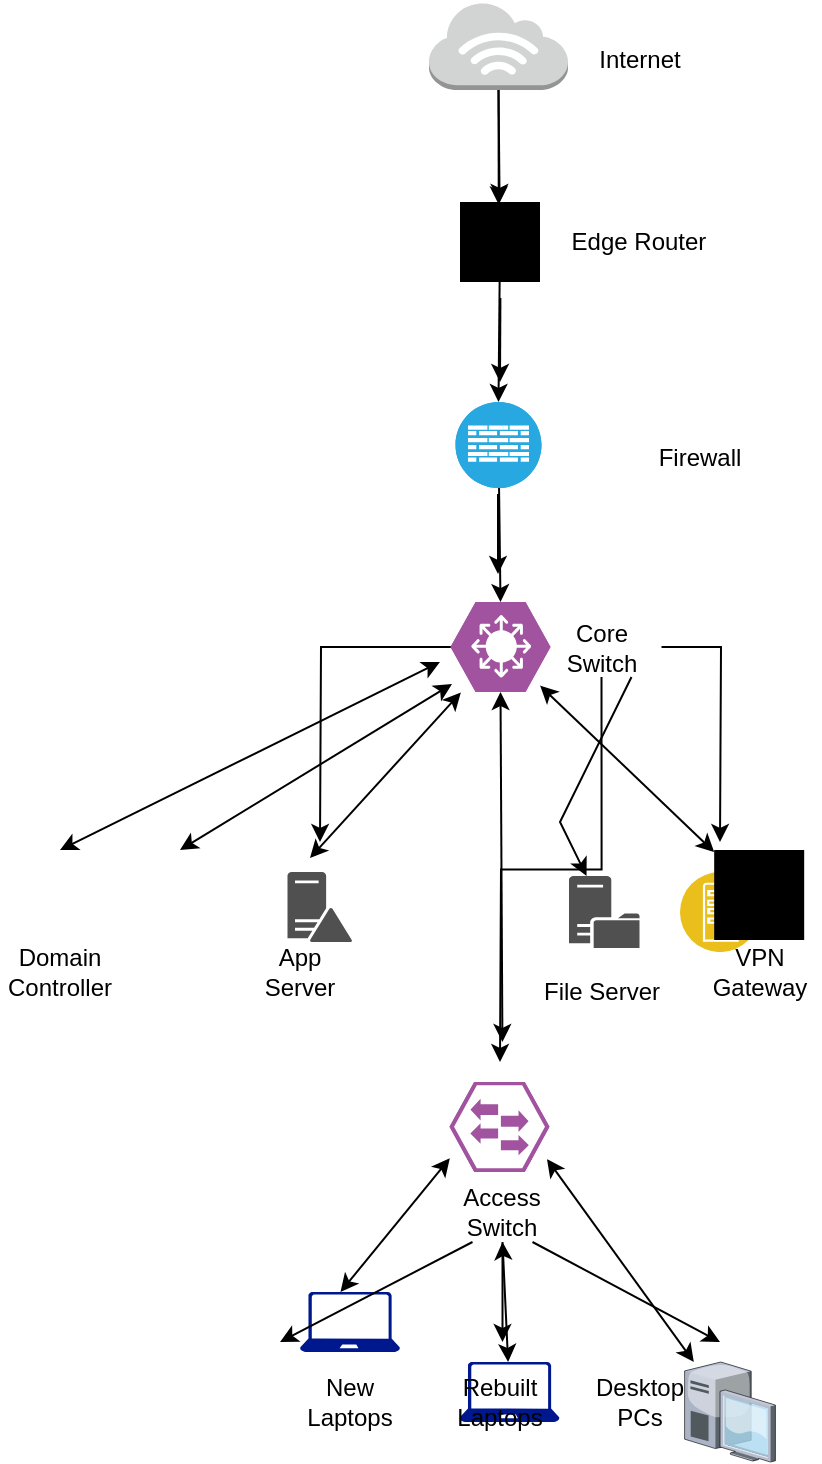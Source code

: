 <mxfile version="28.1.2">
  <diagram name="Page-1" id="G9Pzoce9l43paSHm1ECl">
    <mxGraphModel dx="1606" dy="897" grid="1" gridSize="10" guides="1" tooltips="1" connect="1" arrows="1" fold="1" page="1" pageScale="1" pageWidth="850" pageHeight="1100" math="0" shadow="0">
      <root>
        <mxCell id="0" />
        <mxCell id="1" parent="0" />
        <mxCell id="gi8R7RoCm2wsxa_REoJz-2" value="Internet" style="text;strokeColor=none;align=center;fillColor=none;html=1;verticalAlign=middle;whiteSpace=wrap;rounded=0;" parent="1" vertex="1">
          <mxGeometry x="379.59" y="54" width="60" height="30" as="geometry" />
        </mxCell>
        <mxCell id="gi8R7RoCm2wsxa_REoJz-3" value="" style="outlineConnect=0;dashed=0;verticalLabelPosition=bottom;verticalAlign=top;align=center;html=1;shape=mxgraph.aws3.internet_3;fillColor=#D2D3D3;gradientColor=none;" parent="1" vertex="1">
          <mxGeometry x="304.5" y="40" width="69.5" height="44" as="geometry" />
        </mxCell>
        <mxCell id="gi8R7RoCm2wsxa_REoJz-9" value="" style="sketch=0;verticalLabelPosition=bottom;sketch=0;aspect=fixed;html=1;verticalAlign=top;strokeColor=none;fillColor=#000000;align=center;outlineConnect=0;pointerEvents=1;shape=mxgraph.citrix2.router;" parent="1" vertex="1">
          <mxGeometry x="320" y="140" width="40" height="40" as="geometry" />
        </mxCell>
        <mxCell id="gi8R7RoCm2wsxa_REoJz-10" value="Edge Router" style="text;strokeColor=none;align=center;fillColor=none;html=1;verticalAlign=middle;whiteSpace=wrap;rounded=0;" parent="1" vertex="1">
          <mxGeometry x="360" y="145" width="98.75" height="30" as="geometry" />
        </mxCell>
        <mxCell id="gi8R7RoCm2wsxa_REoJz-11" value="" style="fillColor=#28A8E0;verticalLabelPosition=bottom;sketch=0;html=1;strokeColor=#ffffff;verticalAlign=top;align=center;points=[[0.145,0.145,0],[0.5,0,0],[0.855,0.145,0],[1,0.5,0],[0.855,0.855,0],[0.5,1,0],[0.145,0.855,0],[0,0.5,0]];pointerEvents=1;shape=mxgraph.cisco_safe.compositeIcon;bgIcon=ellipse;resIcon=mxgraph.cisco_safe.capability.firewall;" parent="1" vertex="1">
          <mxGeometry x="317.75" y="240" width="43" height="43" as="geometry" />
        </mxCell>
        <mxCell id="gi8R7RoCm2wsxa_REoJz-12" value="Firewall" style="text;strokeColor=none;align=center;fillColor=none;html=1;verticalAlign=middle;whiteSpace=wrap;rounded=0;" parent="1" vertex="1">
          <mxGeometry x="410" y="253" width="60" height="30" as="geometry" />
        </mxCell>
        <mxCell id="FxefYaPtXIHqSpBv_Unu-7" style="edgeStyle=orthogonalEdgeStyle;rounded=0;orthogonalLoop=1;jettySize=auto;html=1;" edge="1" parent="1" source="gi8R7RoCm2wsxa_REoJz-14">
          <mxGeometry relative="1" as="geometry">
            <mxPoint x="250" y="460" as="targetPoint" />
          </mxGeometry>
        </mxCell>
        <mxCell id="FxefYaPtXIHqSpBv_Unu-8" style="edgeStyle=orthogonalEdgeStyle;rounded=0;orthogonalLoop=1;jettySize=auto;html=1;exitX=0.5;exitY=1;exitDx=0;exitDy=0;" edge="1" parent="1" source="gi8R7RoCm2wsxa_REoJz-14">
          <mxGeometry relative="1" as="geometry">
            <mxPoint x="340" y="570" as="targetPoint" />
          </mxGeometry>
        </mxCell>
        <mxCell id="FxefYaPtXIHqSpBv_Unu-9" style="edgeStyle=orthogonalEdgeStyle;rounded=0;orthogonalLoop=1;jettySize=auto;html=1;" edge="1" parent="1" source="gi8R7RoCm2wsxa_REoJz-14">
          <mxGeometry relative="1" as="geometry">
            <mxPoint x="450.0" y="460" as="targetPoint" />
          </mxGeometry>
        </mxCell>
        <mxCell id="FxefYaPtXIHqSpBv_Unu-11" style="edgeStyle=none;rounded=0;orthogonalLoop=1;jettySize=auto;html=1;exitX=0.75;exitY=1;exitDx=0;exitDy=0;" edge="1" parent="1" source="gi8R7RoCm2wsxa_REoJz-14" target="gi8R7RoCm2wsxa_REoJz-19">
          <mxGeometry relative="1" as="geometry">
            <mxPoint x="410.0" y="560" as="targetPoint" />
            <Array as="points">
              <mxPoint x="370" y="450" />
            </Array>
          </mxGeometry>
        </mxCell>
        <mxCell id="gi8R7RoCm2wsxa_REoJz-14" value="Core Switch" style="text;strokeColor=none;align=center;fillColor=none;html=1;verticalAlign=middle;whiteSpace=wrap;rounded=0;" parent="1" vertex="1">
          <mxGeometry x="360.75" y="347.5" width="60" height="30" as="geometry" />
        </mxCell>
        <mxCell id="gi8R7RoCm2wsxa_REoJz-15" value="" style="verticalLabelPosition=bottom;sketch=0;html=1;fillColor=#A153A0;strokeColor=#ffffff;verticalAlign=top;align=center;points=[[0,0.5,0],[0.125,0.25,0],[0.25,0,0],[0.5,0,0],[0.75,0,0],[0.875,0.25,0],[1,0.5,0],[0.875,0.75,0],[0.75,1,0],[0.5,1,0],[0.125,0.75,0]];pointerEvents=1;shape=mxgraph.cisco_safe.compositeIcon;bgIcon=mxgraph.cisco_safe.design.blank_device;resIcon=mxgraph.cisco_safe.design.l3_switch;" parent="1" vertex="1">
          <mxGeometry x="315.25" y="340" width="50" height="45" as="geometry" />
        </mxCell>
        <mxCell id="gi8R7RoCm2wsxa_REoJz-18" value="Domain Controller" style="text;strokeColor=none;align=center;fillColor=none;html=1;verticalAlign=middle;whiteSpace=wrap;rounded=0;" parent="1" vertex="1">
          <mxGeometry x="90" y="510" width="60" height="30" as="geometry" />
        </mxCell>
        <mxCell id="gi8R7RoCm2wsxa_REoJz-19" value="" style="sketch=0;pointerEvents=1;shadow=0;dashed=0;html=1;strokeColor=none;fillColor=#505050;labelPosition=center;verticalLabelPosition=bottom;verticalAlign=top;outlineConnect=0;align=center;shape=mxgraph.office.servers.file_server;" parent="1" vertex="1">
          <mxGeometry x="374.5" y="477" width="35.25" height="36" as="geometry" />
        </mxCell>
        <mxCell id="gi8R7RoCm2wsxa_REoJz-20" value="File Server" style="text;strokeColor=none;align=center;fillColor=none;html=1;verticalAlign=middle;whiteSpace=wrap;rounded=0;" parent="1" vertex="1">
          <mxGeometry x="361.25" y="520" width="60" height="30" as="geometry" />
        </mxCell>
        <mxCell id="gi8R7RoCm2wsxa_REoJz-23" value="" style="sketch=0;pointerEvents=1;shadow=0;dashed=0;html=1;strokeColor=none;fillColor=#505050;labelPosition=center;verticalLabelPosition=bottom;verticalAlign=top;outlineConnect=0;align=center;shape=mxgraph.office.servers.domain_controller;" parent="1" vertex="1">
          <mxGeometry x="233.75" y="475" width="32.5" height="35" as="geometry" />
        </mxCell>
        <mxCell id="gi8R7RoCm2wsxa_REoJz-25" value="" style="image;aspect=fixed;perimeter=ellipsePerimeter;html=1;align=center;shadow=0;dashed=0;fontColor=#4277BB;labelBackgroundColor=default;fontSize=12;spacingTop=3;image=img/lib/ibm/applications/app_server.svg;" parent="1" vertex="1">
          <mxGeometry x="430" y="475" width="40" height="40" as="geometry" />
        </mxCell>
        <mxCell id="FxefYaPtXIHqSpBv_Unu-31" value="App Server" style="text;strokeColor=none;align=center;fillColor=none;html=1;verticalAlign=middle;whiteSpace=wrap;rounded=0;" vertex="1" parent="1">
          <mxGeometry x="210" y="510" width="60" height="30" as="geometry" />
        </mxCell>
        <mxCell id="FxefYaPtXIHqSpBv_Unu-35" style="edgeStyle=none;rounded=0;orthogonalLoop=1;jettySize=auto;html=1;entryX=0.484;entryY=0.032;entryDx=0;entryDy=0;entryPerimeter=0;elbow=vertical;" edge="1" parent="1" source="gi8R7RoCm2wsxa_REoJz-3" target="gi8R7RoCm2wsxa_REoJz-9">
          <mxGeometry relative="1" as="geometry" />
        </mxCell>
        <mxCell id="FxefYaPtXIHqSpBv_Unu-36" style="edgeStyle=none;rounded=0;orthogonalLoop=1;jettySize=auto;html=1;entryX=0.5;entryY=0;entryDx=0;entryDy=0;entryPerimeter=0;elbow=vertical;" edge="1" parent="1" source="gi8R7RoCm2wsxa_REoJz-9" target="gi8R7RoCm2wsxa_REoJz-11">
          <mxGeometry relative="1" as="geometry" />
        </mxCell>
        <mxCell id="FxefYaPtXIHqSpBv_Unu-37" style="edgeStyle=none;rounded=0;orthogonalLoop=1;jettySize=auto;html=1;entryX=0.5;entryY=0;entryDx=0;entryDy=0;entryPerimeter=0;elbow=vertical;" edge="1" parent="1" source="gi8R7RoCm2wsxa_REoJz-11" target="gi8R7RoCm2wsxa_REoJz-15">
          <mxGeometry relative="1" as="geometry" />
        </mxCell>
        <mxCell id="FxefYaPtXIHqSpBv_Unu-51" value="" style="endArrow=classic;startArrow=classic;html=1;rounded=0;elbow=vertical;entryX=0.5;entryY=1;entryDx=0;entryDy=0;entryPerimeter=0;" edge="1" parent="1" target="gi8R7RoCm2wsxa_REoJz-15">
          <mxGeometry width="50" height="50" relative="1" as="geometry">
            <mxPoint x="341.21" y="560" as="sourcePoint" />
            <mxPoint x="391.21" y="510" as="targetPoint" />
          </mxGeometry>
        </mxCell>
        <mxCell id="FxefYaPtXIHqSpBv_Unu-52" value="" style="endArrow=classic;startArrow=classic;html=1;rounded=0;elbow=vertical;entryX=0.003;entryY=0.848;entryDx=0;entryDy=0;entryPerimeter=0;" edge="1" parent="1" target="gi8R7RoCm2wsxa_REoJz-27">
          <mxGeometry width="50" height="50" relative="1" as="geometry">
            <mxPoint x="260.25" y="685" as="sourcePoint" />
            <mxPoint x="310.25" y="635" as="targetPoint" />
          </mxGeometry>
        </mxCell>
        <mxCell id="FxefYaPtXIHqSpBv_Unu-54" value="" style="endArrow=classic;startArrow=classic;html=1;rounded=0;elbow=vertical;exitX=0.975;exitY=0.857;exitDx=0;exitDy=0;exitPerimeter=0;" edge="1" parent="1" source="gi8R7RoCm2wsxa_REoJz-27" target="gi8R7RoCm2wsxa_REoJz-35">
          <mxGeometry width="50" height="50" relative="1" as="geometry">
            <mxPoint x="350" y="580" as="sourcePoint" />
            <mxPoint x="400" y="530" as="targetPoint" />
          </mxGeometry>
        </mxCell>
        <mxCell id="FxefYaPtXIHqSpBv_Unu-55" value="" style="endArrow=classic;startArrow=classic;html=1;rounded=0;elbow=vertical;entryX=0.5;entryY=1;entryDx=0;entryDy=0;strokeColor=light-dark(#000000,#FF0000);" edge="1" parent="1" source="gi8R7RoCm2wsxa_REoJz-32" target="gi8R7RoCm2wsxa_REoJz-29">
          <mxGeometry width="50" height="50" relative="1" as="geometry">
            <mxPoint x="295" y="690" as="sourcePoint" />
            <mxPoint x="345" y="640" as="targetPoint" />
          </mxGeometry>
        </mxCell>
        <mxCell id="FxefYaPtXIHqSpBv_Unu-57" value="" style="endArrow=classic;startArrow=classic;html=1;rounded=0;elbow=vertical;exitX=0.896;exitY=0.929;exitDx=0;exitDy=0;exitPerimeter=0;" edge="1" parent="1" source="gi8R7RoCm2wsxa_REoJz-15" target="gi8R7RoCm2wsxa_REoJz-38">
          <mxGeometry width="50" height="50" relative="1" as="geometry">
            <mxPoint x="370" y="460" as="sourcePoint" />
            <mxPoint x="420" y="410" as="targetPoint" />
          </mxGeometry>
        </mxCell>
        <mxCell id="FxefYaPtXIHqSpBv_Unu-58" value="" style="endArrow=classic;startArrow=classic;html=1;rounded=0;elbow=vertical;entryX=0.104;entryY=1.005;entryDx=0;entryDy=0;entryPerimeter=0;" edge="1" parent="1" target="gi8R7RoCm2wsxa_REoJz-15">
          <mxGeometry width="50" height="50" relative="1" as="geometry">
            <mxPoint x="245" y="468" as="sourcePoint" />
            <mxPoint x="295" y="418" as="targetPoint" />
          </mxGeometry>
        </mxCell>
        <mxCell id="FxefYaPtXIHqSpBv_Unu-61" value="" style="endArrow=classic;startArrow=classic;html=1;rounded=0;elbow=vertical;" edge="1" parent="1">
          <mxGeometry width="50" height="50" relative="1" as="geometry">
            <mxPoint x="180" y="464" as="sourcePoint" />
            <mxPoint x="316" y="381" as="targetPoint" />
          </mxGeometry>
        </mxCell>
        <mxCell id="FxefYaPtXIHqSpBv_Unu-62" value="" style="endArrow=classic;startArrow=classic;html=1;rounded=0;elbow=vertical;" edge="1" parent="1">
          <mxGeometry width="50" height="50" relative="1" as="geometry">
            <mxPoint x="120" y="464" as="sourcePoint" />
            <mxPoint x="310" y="370" as="targetPoint" />
          </mxGeometry>
        </mxCell>
        <mxCell id="gi8R7RoCm2wsxa_REoJz-29" value="Access Switch" style="text;strokeColor=none;align=center;fillColor=none;html=1;verticalAlign=middle;whiteSpace=wrap;rounded=0;" parent="1" vertex="1">
          <mxGeometry x="311.25" y="630" width="60" height="30" as="geometry" />
        </mxCell>
        <mxCell id="gi8R7RoCm2wsxa_REoJz-35" value="" style="verticalLabelPosition=bottom;sketch=0;aspect=fixed;html=1;verticalAlign=top;strokeColor=none;align=center;outlineConnect=0;shape=mxgraph.citrix.desktop;" parent="1" vertex="1">
          <mxGeometry x="432.29" y="720" width="45.41" height="50" as="geometry" />
        </mxCell>
        <mxCell id="gi8R7RoCm2wsxa_REoJz-30" value="" style="sketch=0;aspect=fixed;pointerEvents=1;shadow=0;dashed=0;html=1;strokeColor=none;labelPosition=center;verticalLabelPosition=bottom;verticalAlign=top;align=center;fillColor=#00188D;shape=mxgraph.azure.laptop" parent="1" vertex="1">
          <mxGeometry x="240" y="685" width="50" height="30" as="geometry" />
        </mxCell>
        <mxCell id="gi8R7RoCm2wsxa_REoJz-31" value="New Laptops" style="text;strokeColor=none;align=center;fillColor=none;html=1;verticalAlign=middle;whiteSpace=wrap;rounded=0;" parent="1" vertex="1">
          <mxGeometry x="235" y="725" width="60" height="30" as="geometry" />
        </mxCell>
        <mxCell id="gi8R7RoCm2wsxa_REoJz-32" value="" style="sketch=0;aspect=fixed;pointerEvents=1;shadow=0;dashed=0;html=1;strokeColor=none;labelPosition=center;verticalLabelPosition=bottom;verticalAlign=top;align=center;fillColor=#00188D;shape=mxgraph.azure.laptop" parent="1" vertex="1">
          <mxGeometry x="319.75" y="720" width="50" height="30" as="geometry" />
        </mxCell>
        <mxCell id="gi8R7RoCm2wsxa_REoJz-33" value="Rebuilt Laptops" style="text;strokeColor=light-dark(transparent,#FF0000);align=center;fillColor=none;html=1;verticalAlign=middle;whiteSpace=wrap;rounded=0;" parent="1" vertex="1">
          <mxGeometry x="310.25" y="725" width="60" height="30" as="geometry" />
        </mxCell>
        <mxCell id="gi8R7RoCm2wsxa_REoJz-36" value="Desktop PCs" style="text;strokeColor=none;align=center;fillColor=none;html=1;verticalAlign=middle;whiteSpace=wrap;rounded=0;" parent="1" vertex="1">
          <mxGeometry x="379.59" y="725" width="60" height="30" as="geometry" />
        </mxCell>
        <mxCell id="gi8R7RoCm2wsxa_REoJz-38" value="" style="sketch=0;verticalLabelPosition=bottom;sketch=0;aspect=fixed;html=1;verticalAlign=top;strokeColor=none;fillColor=#000000;align=center;outlineConnect=0;pointerEvents=1;shape=mxgraph.citrix2.router;" parent="1" vertex="1">
          <mxGeometry x="447.09" y="464" width="45" height="45" as="geometry" />
        </mxCell>
        <mxCell id="gi8R7RoCm2wsxa_REoJz-39" value="VPN Gateway" style="text;strokeColor=none;align=center;fillColor=none;html=1;verticalAlign=middle;whiteSpace=wrap;rounded=0;" parent="1" vertex="1">
          <mxGeometry x="439.59" y="510" width="60" height="30" as="geometry" />
        </mxCell>
        <mxCell id="FxefYaPtXIHqSpBv_Unu-15" style="edgeStyle=none;rounded=0;orthogonalLoop=1;jettySize=auto;html=1;strokeColor=light-dark(#000000,#FF3333);" edge="1" parent="1" source="gi8R7RoCm2wsxa_REoJz-29">
          <mxGeometry relative="1" as="geometry">
            <mxPoint x="341.25" y="710" as="targetPoint" />
          </mxGeometry>
        </mxCell>
        <mxCell id="FxefYaPtXIHqSpBv_Unu-16" style="edgeStyle=none;rounded=0;orthogonalLoop=1;jettySize=auto;html=1;exitX=0.75;exitY=1;exitDx=0;exitDy=0;" edge="1" parent="1" source="gi8R7RoCm2wsxa_REoJz-29">
          <mxGeometry relative="1" as="geometry">
            <mxPoint x="450" y="710" as="targetPoint" />
          </mxGeometry>
        </mxCell>
        <mxCell id="FxefYaPtXIHqSpBv_Unu-17" style="edgeStyle=none;rounded=0;orthogonalLoop=1;jettySize=auto;html=1;exitX=0.25;exitY=1;exitDx=0;exitDy=0;" edge="1" parent="1" source="gi8R7RoCm2wsxa_REoJz-29">
          <mxGeometry relative="1" as="geometry">
            <mxPoint x="230" y="710" as="targetPoint" />
          </mxGeometry>
        </mxCell>
        <mxCell id="FxefYaPtXIHqSpBv_Unu-1" value="" style="endArrow=classic;html=1;rounded=0;exitX=0.5;exitY=1;exitDx=0;exitDy=0;exitPerimeter=0;" edge="1" parent="1" source="gi8R7RoCm2wsxa_REoJz-3" target="gi8R7RoCm2wsxa_REoJz-9">
          <mxGeometry width="50" height="50" relative="1" as="geometry">
            <mxPoint x="400" y="320" as="sourcePoint" />
            <mxPoint x="550" y="300" as="targetPoint" />
          </mxGeometry>
        </mxCell>
        <mxCell id="FxefYaPtXIHqSpBv_Unu-3" value="" style="endArrow=classic;html=1;rounded=0;exitX=0.505;exitY=1.2;exitDx=0;exitDy=0;exitPerimeter=0;" edge="1" parent="1" source="gi8R7RoCm2wsxa_REoJz-9">
          <mxGeometry width="50" height="50" relative="1" as="geometry">
            <mxPoint x="400" y="320" as="sourcePoint" />
            <mxPoint x="340" y="230" as="targetPoint" />
          </mxGeometry>
        </mxCell>
        <mxCell id="FxefYaPtXIHqSpBv_Unu-4" value="" style="endArrow=classic;html=1;rounded=0;exitX=0.505;exitY=1.2;exitDx=0;exitDy=0;exitPerimeter=0;" edge="1" parent="1">
          <mxGeometry width="50" height="50" relative="1" as="geometry">
            <mxPoint x="339" y="286" as="sourcePoint" />
            <mxPoint x="339" y="326" as="targetPoint" />
          </mxGeometry>
        </mxCell>
        <mxCell id="gi8R7RoCm2wsxa_REoJz-27" value="" style="verticalLabelPosition=bottom;sketch=0;html=1;fillColor=#A153A0;strokeColor=#ffffff;verticalAlign=top;align=center;points=[[0,0.5,0],[0.125,0.25,0],[0.25,0,0],[0.5,0,0],[0.75,0,0],[0.875,0.25,0],[1,0.5,0],[0.875,0.75,0],[0.75,1,0],[0.5,1,0],[0.125,0.75,0]];pointerEvents=1;shape=mxgraph.cisco_safe.compositeIcon;bgIcon=mxgraph.cisco_safe.design.blank_device;resIcon=mxgraph.cisco_safe.design.access_switch_2;" parent="1" vertex="1">
          <mxGeometry x="314.75" y="580" width="50" height="45" as="geometry" />
        </mxCell>
      </root>
    </mxGraphModel>
  </diagram>
</mxfile>

